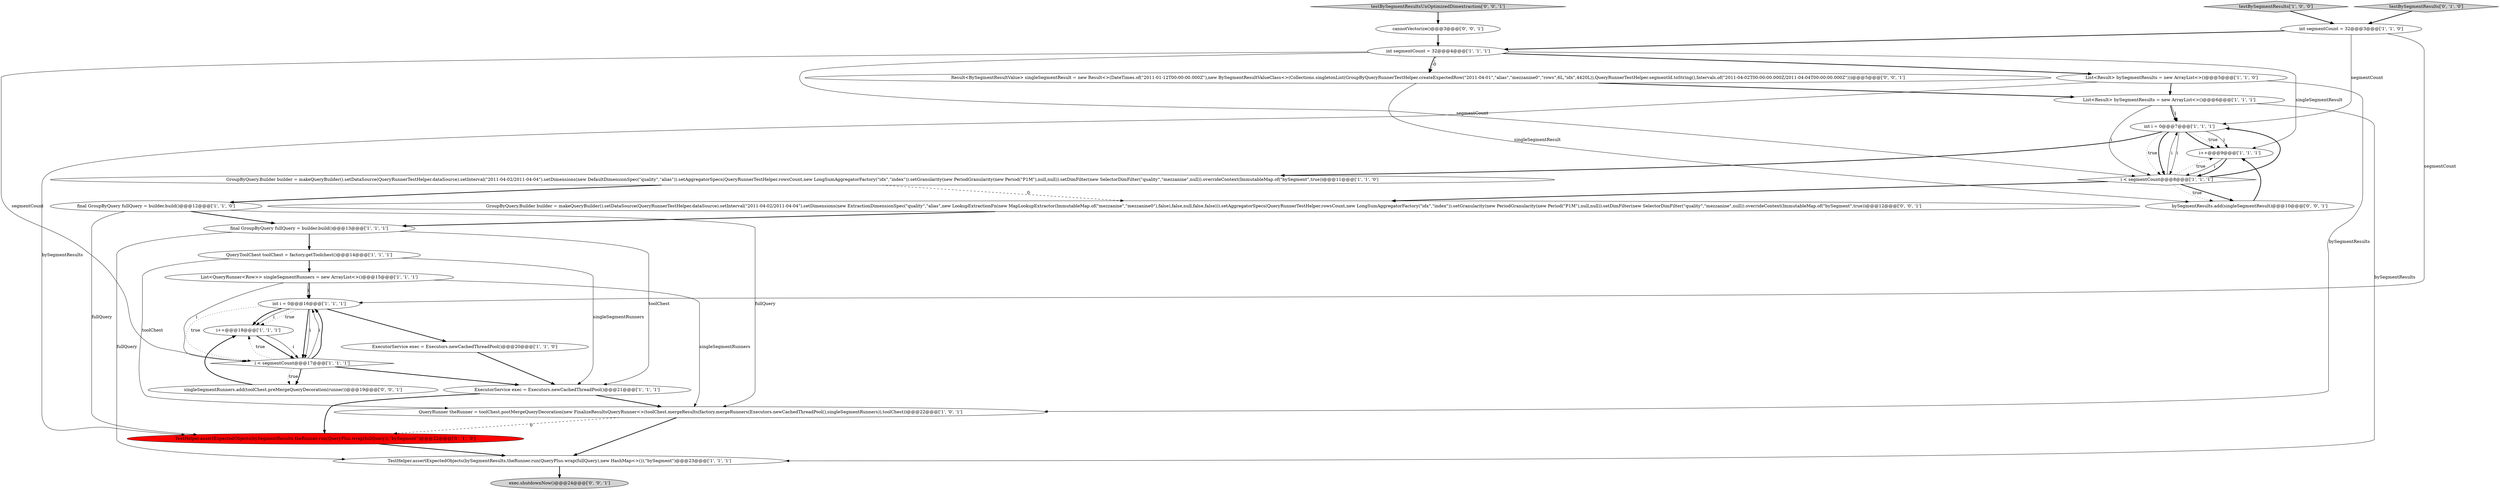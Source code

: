 digraph {
4 [style = filled, label = "ExecutorService exec = Executors.newCachedThreadPool()@@@21@@@['1', '1', '1']", fillcolor = white, shape = ellipse image = "AAA0AAABBB1BBB"];
21 [style = filled, label = "TestHelper.assertExpectedObjects(bySegmentResults,theRunner.run(QueryPlus.wrap(fullQuery)),\"bySegment\")@@@22@@@['0', '1', '0']", fillcolor = red, shape = ellipse image = "AAA1AAABBB2BBB"];
6 [style = filled, label = "int i = 0@@@7@@@['1', '1', '1']", fillcolor = white, shape = ellipse image = "AAA0AAABBB1BBB"];
19 [style = filled, label = "GroupByQuery.Builder builder = makeQueryBuilder().setDataSource(QueryRunnerTestHelper.dataSource).setInterval(\"2011-04-02/2011-04-04\").setDimensions(new DefaultDimensionSpec(\"quality\",\"alias\")).setAggregatorSpecs(QueryRunnerTestHelper.rowsCount,new LongSumAggregatorFactory(\"idx\",\"index\")).setGranularity(new PeriodGranularity(new Period(\"P1M\"),null,null)).setDimFilter(new SelectorDimFilter(\"quality\",\"mezzanine\",null)).overrideContext(ImmutableMap.of(\"bySegment\",true))@@@11@@@['1', '1', '0']", fillcolor = white, shape = ellipse image = "AAA0AAABBB1BBB"];
0 [style = filled, label = "final GroupByQuery fullQuery = builder.build()@@@12@@@['1', '1', '0']", fillcolor = white, shape = ellipse image = "AAA0AAABBB1BBB"];
5 [style = filled, label = "List<Result> bySegmentResults = new ArrayList<>()@@@5@@@['1', '1', '0']", fillcolor = white, shape = ellipse image = "AAA0AAABBB1BBB"];
26 [style = filled, label = "GroupByQuery.Builder builder = makeQueryBuilder().setDataSource(QueryRunnerTestHelper.dataSource).setInterval(\"2011-04-02/2011-04-04\").setDimensions(new ExtractionDimensionSpec(\"quality\",\"alias\",new LookupExtractionFn(new MapLookupExtractor(ImmutableMap.of(\"mezzanine\",\"mezzanine0\"),false),false,null,false,false))).setAggregatorSpecs(QueryRunnerTestHelper.rowsCount,new LongSumAggregatorFactory(\"idx\",\"index\")).setGranularity(new PeriodGranularity(new Period(\"P1M\"),null,null)).setDimFilter(new SelectorDimFilter(\"quality\",\"mezzanine\",null)).overrideContext(ImmutableMap.of(\"bySegment\",true))@@@12@@@['0', '0', '1']", fillcolor = white, shape = ellipse image = "AAA0AAABBB3BBB"];
17 [style = filled, label = "i++@@@9@@@['1', '1', '1']", fillcolor = white, shape = ellipse image = "AAA0AAABBB1BBB"];
12 [style = filled, label = "testBySegmentResults['1', '0', '0']", fillcolor = lightgray, shape = diamond image = "AAA0AAABBB1BBB"];
10 [style = filled, label = "QueryToolChest toolChest = factory.getToolchest()@@@14@@@['1', '1', '1']", fillcolor = white, shape = ellipse image = "AAA0AAABBB1BBB"];
20 [style = filled, label = "testBySegmentResults['0', '1', '0']", fillcolor = lightgray, shape = diamond image = "AAA0AAABBB2BBB"];
8 [style = filled, label = "List<QueryRunner<Row>> singleSegmentRunners = new ArrayList<>()@@@15@@@['1', '1', '1']", fillcolor = white, shape = ellipse image = "AAA0AAABBB1BBB"];
11 [style = filled, label = "final GroupByQuery fullQuery = builder.build()@@@13@@@['1', '1', '1']", fillcolor = white, shape = ellipse image = "AAA0AAABBB1BBB"];
16 [style = filled, label = "List<Result> bySegmentResults = new ArrayList<>()@@@6@@@['1', '1', '1']", fillcolor = white, shape = ellipse image = "AAA0AAABBB1BBB"];
25 [style = filled, label = "bySegmentResults.add(singleSegmentResult)@@@10@@@['0', '0', '1']", fillcolor = white, shape = ellipse image = "AAA0AAABBB3BBB"];
23 [style = filled, label = "Result<BySegmentResultValue> singleSegmentResult = new Result<>(DateTimes.of(\"2011-01-12T00:00:00.000Z\"),new BySegmentResultValueClass<>(Collections.singletonList(GroupByQueryRunnerTestHelper.createExpectedRow(\"2011-04-01\",\"alias\",\"mezzanine0\",\"rows\",6L,\"idx\",4420L)),QueryRunnerTestHelper.segmentId.toString(),Intervals.of(\"2011-04-02T00:00:00.000Z/2011-04-04T00:00:00.000Z\")))@@@5@@@['0', '0', '1']", fillcolor = white, shape = ellipse image = "AAA0AAABBB3BBB"];
9 [style = filled, label = "TestHelper.assertExpectedObjects(bySegmentResults,theRunner.run(QueryPlus.wrap(fullQuery),new HashMap<>()),\"bySegment\")@@@23@@@['1', '1', '1']", fillcolor = white, shape = ellipse image = "AAA0AAABBB1BBB"];
24 [style = filled, label = "cannotVectorize()@@@3@@@['0', '0', '1']", fillcolor = white, shape = ellipse image = "AAA0AAABBB3BBB"];
14 [style = filled, label = "i < segmentCount@@@8@@@['1', '1', '1']", fillcolor = white, shape = diamond image = "AAA0AAABBB1BBB"];
15 [style = filled, label = "ExecutorService exec = Executors.newCachedThreadPool()@@@20@@@['1', '1', '0']", fillcolor = white, shape = ellipse image = "AAA0AAABBB1BBB"];
2 [style = filled, label = "int segmentCount = 32@@@4@@@['1', '1', '1']", fillcolor = white, shape = ellipse image = "AAA0AAABBB1BBB"];
22 [style = filled, label = "exec.shutdownNow()@@@24@@@['0', '0', '1']", fillcolor = lightgray, shape = ellipse image = "AAA0AAABBB3BBB"];
1 [style = filled, label = "i++@@@18@@@['1', '1', '1']", fillcolor = white, shape = ellipse image = "AAA0AAABBB1BBB"];
18 [style = filled, label = "int i = 0@@@16@@@['1', '1', '1']", fillcolor = white, shape = ellipse image = "AAA0AAABBB1BBB"];
3 [style = filled, label = "QueryRunner theRunner = toolChest.postMergeQueryDecoration(new FinalizeResultsQueryRunner<>(toolChest.mergeResults(factory.mergeRunners(Executors.newCachedThreadPool(),singleSegmentRunners)),toolChest))@@@22@@@['1', '0', '1']", fillcolor = white, shape = ellipse image = "AAA0AAABBB1BBB"];
7 [style = filled, label = "i < segmentCount@@@17@@@['1', '1', '1']", fillcolor = white, shape = diamond image = "AAA0AAABBB1BBB"];
13 [style = filled, label = "int segmentCount = 32@@@3@@@['1', '1', '0']", fillcolor = white, shape = ellipse image = "AAA0AAABBB1BBB"];
28 [style = filled, label = "testBySegmentResultsUnOptimizedDimextraction['0', '0', '1']", fillcolor = lightgray, shape = diamond image = "AAA0AAABBB3BBB"];
27 [style = filled, label = "singleSegmentRunners.add(toolChest.preMergeQueryDecoration(runner))@@@19@@@['0', '0', '1']", fillcolor = white, shape = ellipse image = "AAA0AAABBB3BBB"];
9->22 [style = bold, label=""];
6->17 [style = bold, label=""];
2->23 [style = dashed, label="0"];
4->3 [style = bold, label=""];
16->6 [style = solid, label="i"];
18->7 [style = solid, label="i"];
23->16 [style = bold, label=""];
27->1 [style = bold, label=""];
14->25 [style = bold, label=""];
20->13 [style = bold, label=""];
0->3 [style = solid, label="fullQuery"];
8->3 [style = solid, label="singleSegmentRunners"];
18->7 [style = dotted, label="true"];
24->2 [style = bold, label=""];
3->21 [style = dashed, label="0"];
14->17 [style = dotted, label="true"];
8->18 [style = bold, label=""];
8->18 [style = solid, label="i"];
10->3 [style = solid, label="toolChest"];
16->6 [style = bold, label=""];
18->1 [style = dotted, label="true"];
18->15 [style = bold, label=""];
4->21 [style = bold, label=""];
0->11 [style = bold, label=""];
7->18 [style = solid, label="i"];
2->14 [style = solid, label="segmentCount"];
6->19 [style = bold, label=""];
7->4 [style = bold, label=""];
17->14 [style = solid, label="i"];
11->4 [style = solid, label="toolChest"];
1->7 [style = bold, label=""];
25->17 [style = bold, label=""];
10->4 [style = solid, label="singleSegmentRunners"];
26->11 [style = bold, label=""];
0->21 [style = solid, label="fullQuery"];
6->17 [style = dotted, label="true"];
19->0 [style = bold, label=""];
5->16 [style = bold, label=""];
3->9 [style = bold, label=""];
2->23 [style = bold, label=""];
12->13 [style = bold, label=""];
6->14 [style = bold, label=""];
14->26 [style = bold, label=""];
14->6 [style = solid, label="i"];
23->25 [style = solid, label="singleSegmentResult"];
21->9 [style = bold, label=""];
16->14 [style = solid, label="i"];
11->9 [style = solid, label="fullQuery"];
6->14 [style = dotted, label="true"];
19->26 [style = dashed, label="0"];
10->8 [style = bold, label=""];
18->1 [style = bold, label=""];
18->1 [style = solid, label="i"];
6->17 [style = solid, label="i"];
17->14 [style = bold, label=""];
11->10 [style = bold, label=""];
2->17 [style = solid, label="singleSegmentResult"];
5->21 [style = solid, label="bySegmentResults"];
14->25 [style = dotted, label="true"];
15->4 [style = bold, label=""];
7->27 [style = dotted, label="true"];
7->27 [style = bold, label=""];
7->18 [style = bold, label=""];
28->24 [style = bold, label=""];
5->3 [style = solid, label="bySegmentResults"];
16->9 [style = solid, label="bySegmentResults"];
13->6 [style = solid, label="segmentCount"];
18->7 [style = bold, label=""];
7->1 [style = dotted, label="true"];
13->18 [style = solid, label="segmentCount"];
8->7 [style = solid, label="i"];
2->7 [style = solid, label="segmentCount"];
14->6 [style = bold, label=""];
6->14 [style = solid, label="i"];
1->7 [style = solid, label="i"];
2->5 [style = bold, label=""];
13->2 [style = bold, label=""];
}
